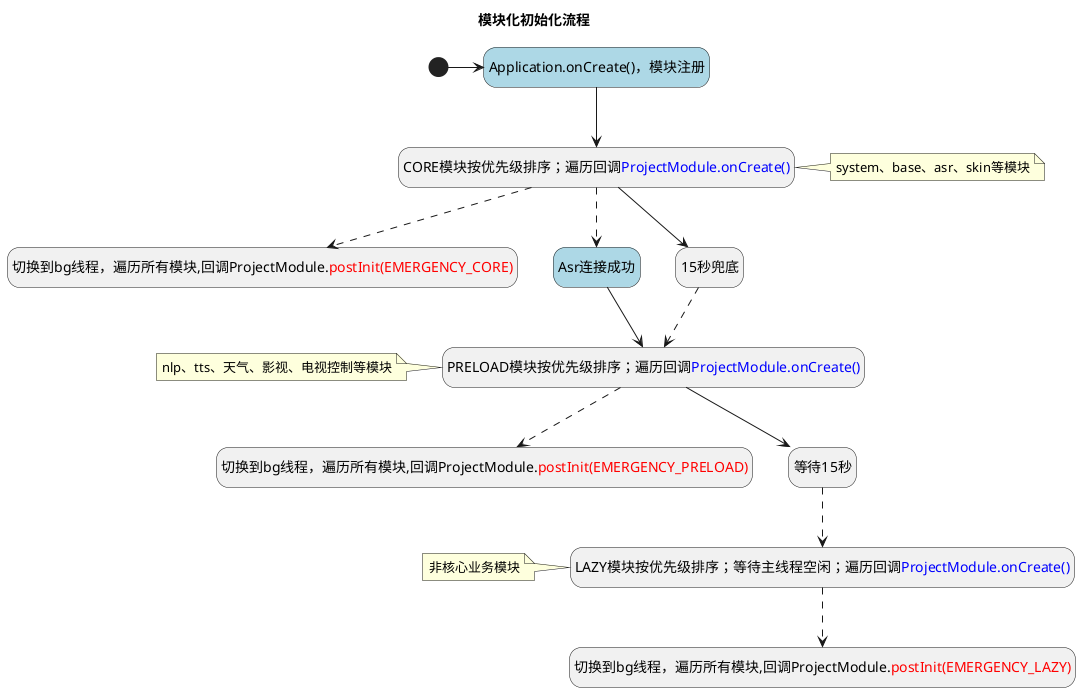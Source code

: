 @startuml
'https://plantuml.com/activity-diagram-beta
title 模块化初始化流程
hide empty description
state "Application.onCreate()，模块注册" as start #lightblue
state "CORE模块按优先级排序；遍历回调<color blue>ProjectModule.onCreate()</color>" as initCore
state "切换到bg线程，遍历所有模块,回调ProjectModule.<color red>postInit(EMERGENCY_CORE)</color>" as postInitCore
state "PRELOAD模块按优先级排序；遍历回调<color blue>ProjectModule.onCreate()</color>" as initPreload
state "切换到bg线程，遍历所有模块,回调ProjectModule.<color red>postInit(EMERGENCY_PRELOAD)</color>" as postInitPreload
state "LAZY模块按优先级排序；等待主线程空闲；遍历回调<color blue>ProjectModule.onCreate()</color>" as initLazy
state "切换到bg线程，遍历所有模块,回调ProjectModule.<color red>postInit(EMERGENCY_LAZY)</color>" as postInitLazy
state Asr连接成功 #lightblue

[*] -> start
start --> initCore
note right of initCore: system、base、asr、skin等模块
initCore -[dashed]-> postInitCore
initCore --> 15秒兜底
initCore -[dashed]-> Asr连接成功
Asr连接成功 --> initPreload
15秒兜底 -[dashed]-> initPreload
note left of initPreload: nlp、tts、天气、影视、电视控制等模块
initPreload -[dashed]-> postInitPreload
initPreload --> 等待15秒
等待15秒 -[dashed]-> initLazy
note left of initLazy: 非核心业务模块
initLazy -[dashed]-> postInitLazy


'state dispatchInit {
'    state isEmergent <<choice>>
'    state "遍历当前emergency模块，回调<color red>ProjectModule.onCreate</color>()" as moduleOnCreate
'    state "遍历所有模块，回调<color red>ProjectModule.postInit</color>(emergency)" as modulePostInit
'    当前emergency模块按优先级排序 --> isEmergent
'    isEmergent --> 等待主线程空闲 : emergency==EMERGENCY_LAZY
'    等待主线程空闲 -[dashed]-> moduleOnCreate
'    isEmergent --> moduleOnCreate : else
'    moduleOnCreate --> 切换到bg线程
'    切换到bg线程 --> modulePostInit
'}

'start --> 模块注册
'模块注册 --> dispatchInit : EMERGENCY_CORE
'note on link
'    system、base、asr等模块
'end note
'dispatchInit --> CORE模块初始化完成
'CORE模块初始化完成 --> 15秒兜底
'15秒兜底 -[dashed]> 初始化PRELOAD模块
'Asr连接成功 --> 初始化PRELOAD模块
'初始化PRELOAD模块 --> dispatchInit : EMERGENCY_PRELOAD
'note on link
'    skin、nlp、tts、天气、
'    影视、电视控制等模块
'end note
'dispatchInit --> PRELOAD模块初始化完成
'PRELOAD模块初始化完成 --> 等待15秒
'等待15秒 -[dashed]-> dispatchInit : EMERGENCY_LAZY
'note on link
'    非核心业务模块
'end note
'dispatchInit --> LAZY模块初始化完成
'LAZY模块初始化完成 --> [*]

@enduml
